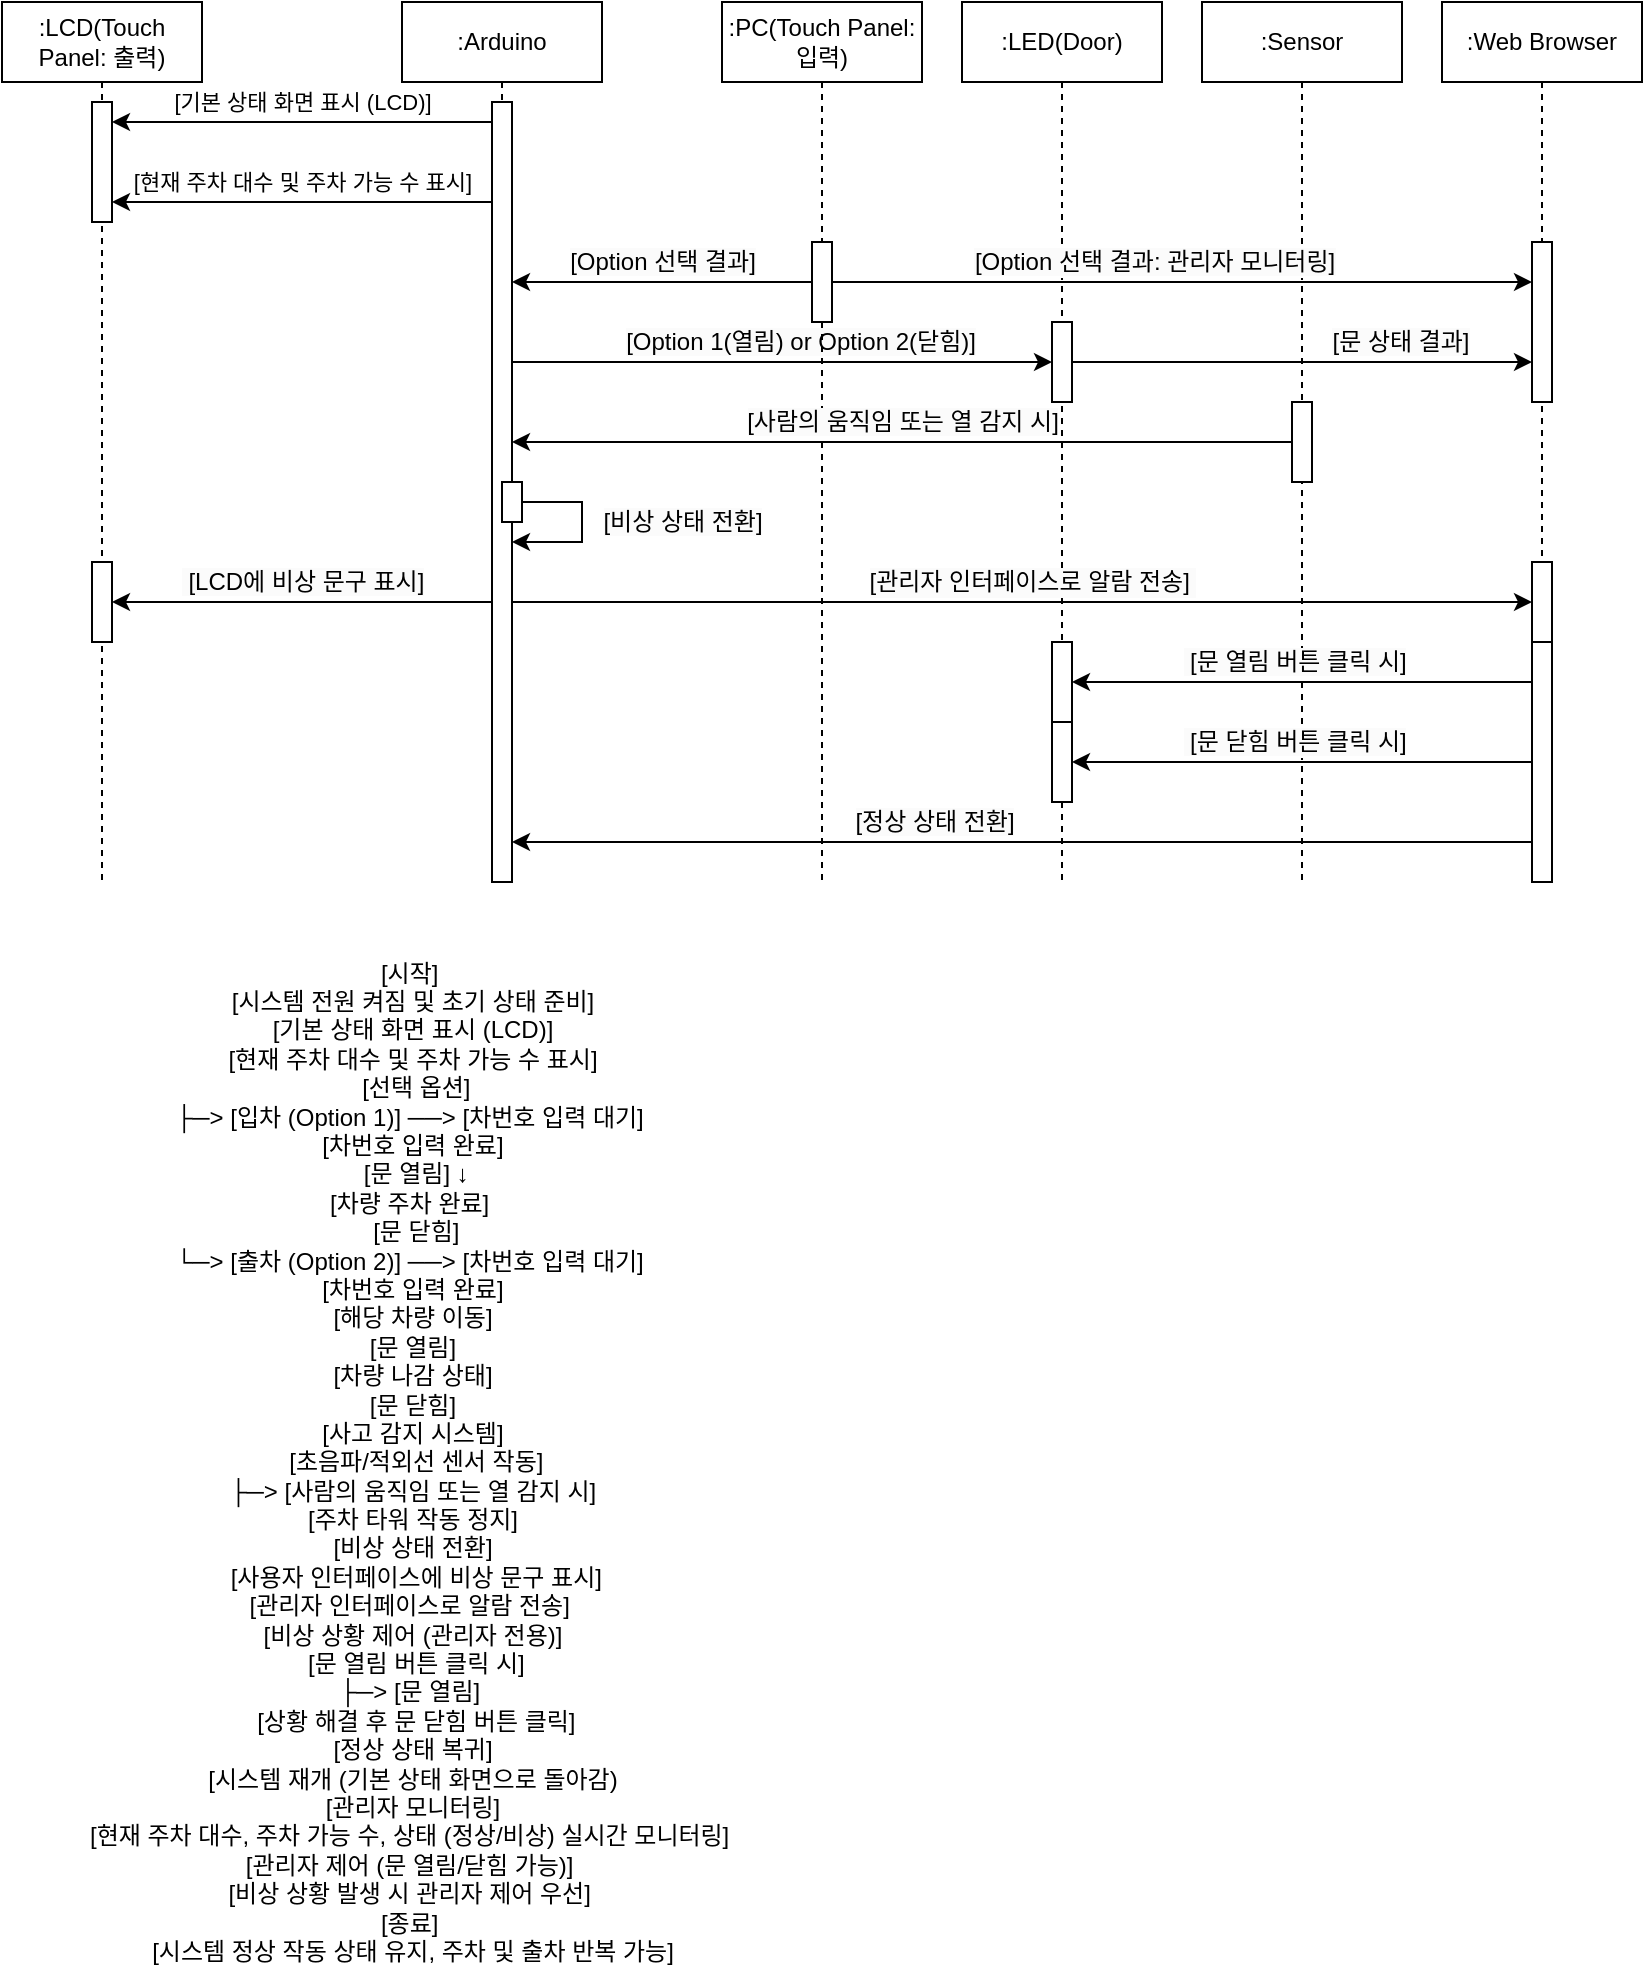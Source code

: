<mxfile version="24.8.4">
  <diagram name="Page-1" id="2YBvvXClWsGukQMizWep">
    <mxGraphModel dx="1316" dy="764" grid="1" gridSize="10" guides="1" tooltips="1" connect="1" arrows="1" fold="1" page="1" pageScale="1" pageWidth="850" pageHeight="1100" math="0" shadow="0">
      <root>
        <mxCell id="0" />
        <mxCell id="1" parent="0" />
        <mxCell id="aM9ryv3xv72pqoxQDRHE-1" value=":Arduino" style="shape=umlLifeline;perimeter=lifelinePerimeter;whiteSpace=wrap;html=1;container=0;dropTarget=0;collapsible=0;recursiveResize=0;outlineConnect=0;portConstraint=eastwest;newEdgeStyle={&quot;edgeStyle&quot;:&quot;elbowEdgeStyle&quot;,&quot;elbow&quot;:&quot;vertical&quot;,&quot;curved&quot;:0,&quot;rounded&quot;:0};" parent="1" vertex="1">
          <mxGeometry x="200" width="100" height="440" as="geometry" />
        </mxCell>
        <mxCell id="aM9ryv3xv72pqoxQDRHE-2" value="" style="html=1;points=[];perimeter=orthogonalPerimeter;outlineConnect=0;targetShapes=umlLifeline;portConstraint=eastwest;newEdgeStyle={&quot;edgeStyle&quot;:&quot;elbowEdgeStyle&quot;,&quot;elbow&quot;:&quot;vertical&quot;,&quot;curved&quot;:0,&quot;rounded&quot;:0};" parent="aM9ryv3xv72pqoxQDRHE-1" vertex="1">
          <mxGeometry x="45" y="50" width="10" height="390" as="geometry" />
        </mxCell>
        <mxCell id="kUY5Iw8k7PPLQJpIpsGs-36" value="" style="html=1;points=[];perimeter=orthogonalPerimeter;outlineConnect=0;targetShapes=umlLifeline;portConstraint=eastwest;newEdgeStyle={&quot;edgeStyle&quot;:&quot;elbowEdgeStyle&quot;,&quot;elbow&quot;:&quot;vertical&quot;,&quot;curved&quot;:0,&quot;rounded&quot;:0};" vertex="1" parent="aM9ryv3xv72pqoxQDRHE-1">
          <mxGeometry x="50" y="240" width="10" height="20" as="geometry" />
        </mxCell>
        <mxCell id="kUY5Iw8k7PPLQJpIpsGs-44" value="&lt;span style=&quot;color: rgb(0, 0, 0); font-family: Helvetica; font-size: 12px; font-style: normal; font-variant-ligatures: normal; font-variant-caps: normal; font-weight: 400; letter-spacing: normal; orphans: 2; text-align: center; text-indent: 0px; text-transform: none; widows: 2; word-spacing: 0px; -webkit-text-stroke-width: 0px; white-space: nowrap; background-color: rgb(251, 251, 251); text-decoration-thickness: initial; text-decoration-style: initial; text-decoration-color: initial; display: inline !important; float: none;&quot;&gt;[비상 상태 전환]&lt;/span&gt;" style="edgeStyle=elbowEdgeStyle;rounded=0;orthogonalLoop=1;jettySize=auto;html=1;elbow=vertical;curved=0;" edge="1" parent="aM9ryv3xv72pqoxQDRHE-1" source="kUY5Iw8k7PPLQJpIpsGs-36" target="aM9ryv3xv72pqoxQDRHE-2">
          <mxGeometry x="-0.059" y="50" relative="1" as="geometry">
            <mxPoint x="120" y="300" as="targetPoint" />
            <Array as="points">
              <mxPoint x="90" y="270" />
            </Array>
            <mxPoint as="offset" />
          </mxGeometry>
        </mxCell>
        <mxCell id="M2XC5RxqRQTcJum-B0b--1" value=":LCD(Touch Panel: 출력)" style="shape=umlLifeline;perimeter=lifelinePerimeter;whiteSpace=wrap;html=1;container=0;dropTarget=0;collapsible=0;recursiveResize=0;outlineConnect=0;portConstraint=eastwest;newEdgeStyle={&quot;edgeStyle&quot;:&quot;elbowEdgeStyle&quot;,&quot;elbow&quot;:&quot;vertical&quot;,&quot;curved&quot;:0,&quot;rounded&quot;:0};size=40;" parent="1" vertex="1">
          <mxGeometry width="100" height="440" as="geometry" />
        </mxCell>
        <mxCell id="M2XC5RxqRQTcJum-B0b--2" value="" style="html=1;points=[];perimeter=orthogonalPerimeter;outlineConnect=0;targetShapes=umlLifeline;portConstraint=eastwest;newEdgeStyle={&quot;edgeStyle&quot;:&quot;elbowEdgeStyle&quot;,&quot;elbow&quot;:&quot;vertical&quot;,&quot;curved&quot;:0,&quot;rounded&quot;:0};" parent="M2XC5RxqRQTcJum-B0b--1" vertex="1">
          <mxGeometry x="45" y="50" width="10" height="60" as="geometry" />
        </mxCell>
        <mxCell id="kUY5Iw8k7PPLQJpIpsGs-31" value="" style="html=1;points=[];perimeter=orthogonalPerimeter;outlineConnect=0;targetShapes=umlLifeline;portConstraint=eastwest;newEdgeStyle={&quot;edgeStyle&quot;:&quot;elbowEdgeStyle&quot;,&quot;elbow&quot;:&quot;vertical&quot;,&quot;curved&quot;:0,&quot;rounded&quot;:0};" vertex="1" parent="M2XC5RxqRQTcJum-B0b--1">
          <mxGeometry x="45" y="280" width="10" height="40" as="geometry" />
        </mxCell>
        <mxCell id="M2XC5RxqRQTcJum-B0b--24" value="&lt;span style=&quot;color: rgb(0, 0, 0); font-family: Helvetica; font-size: 11px; font-style: normal; font-variant-ligatures: normal; font-variant-caps: normal; font-weight: 400; letter-spacing: normal; orphans: 2; text-align: center; text-indent: 0px; text-transform: none; widows: 2; word-spacing: 0px; -webkit-text-stroke-width: 0px; white-space: nowrap; background-color: rgb(255, 255, 255); text-decoration-thickness: initial; text-decoration-style: initial; text-decoration-color: initial; display: inline !important; float: none;&quot;&gt;[기본 상태 화면 표시 (LCD)]&lt;/span&gt;" style="edgeStyle=elbowEdgeStyle;rounded=0;orthogonalLoop=1;jettySize=auto;html=1;elbow=vertical;curved=0;" parent="1" source="aM9ryv3xv72pqoxQDRHE-2" target="M2XC5RxqRQTcJum-B0b--2" edge="1">
          <mxGeometry x="-0.0" y="-10" relative="1" as="geometry">
            <mxPoint as="offset" />
            <mxPoint y="100" as="sourcePoint" />
            <mxPoint x="225.0" y="100.119" as="targetPoint" />
            <Array as="points">
              <mxPoint x="70" y="60" />
              <mxPoint x="210" y="100" />
            </Array>
          </mxGeometry>
        </mxCell>
        <mxCell id="M2XC5RxqRQTcJum-B0b--27" value=":Sensor" style="shape=umlLifeline;perimeter=lifelinePerimeter;whiteSpace=wrap;html=1;container=0;dropTarget=0;collapsible=0;recursiveResize=0;outlineConnect=0;portConstraint=eastwest;newEdgeStyle={&quot;edgeStyle&quot;:&quot;elbowEdgeStyle&quot;,&quot;elbow&quot;:&quot;vertical&quot;,&quot;curved&quot;:0,&quot;rounded&quot;:0};size=40;" parent="1" vertex="1">
          <mxGeometry x="600" width="100" height="440" as="geometry" />
        </mxCell>
        <mxCell id="M2XC5RxqRQTcJum-B0b--28" value="" style="html=1;points=[];perimeter=orthogonalPerimeter;outlineConnect=0;targetShapes=umlLifeline;portConstraint=eastwest;newEdgeStyle={&quot;edgeStyle&quot;:&quot;elbowEdgeStyle&quot;,&quot;elbow&quot;:&quot;vertical&quot;,&quot;curved&quot;:0,&quot;rounded&quot;:0};" parent="M2XC5RxqRQTcJum-B0b--27" vertex="1">
          <mxGeometry x="45" y="200" width="10" height="40" as="geometry" />
        </mxCell>
        <mxCell id="M2XC5RxqRQTcJum-B0b--29" value=":Web Browser" style="shape=umlLifeline;perimeter=lifelinePerimeter;whiteSpace=wrap;html=1;container=0;dropTarget=0;collapsible=0;recursiveResize=0;outlineConnect=0;portConstraint=eastwest;newEdgeStyle={&quot;edgeStyle&quot;:&quot;elbowEdgeStyle&quot;,&quot;elbow&quot;:&quot;vertical&quot;,&quot;curved&quot;:0,&quot;rounded&quot;:0};size=40;" parent="1" vertex="1">
          <mxGeometry x="720" width="100" height="440" as="geometry" />
        </mxCell>
        <mxCell id="M2XC5RxqRQTcJum-B0b--30" value="" style="html=1;points=[];perimeter=orthogonalPerimeter;outlineConnect=0;targetShapes=umlLifeline;portConstraint=eastwest;newEdgeStyle={&quot;edgeStyle&quot;:&quot;elbowEdgeStyle&quot;,&quot;elbow&quot;:&quot;vertical&quot;,&quot;curved&quot;:0,&quot;rounded&quot;:0};" parent="M2XC5RxqRQTcJum-B0b--29" vertex="1">
          <mxGeometry x="45" y="280" width="10" height="40" as="geometry" />
        </mxCell>
        <mxCell id="kUY5Iw8k7PPLQJpIpsGs-47" value="" style="html=1;points=[];perimeter=orthogonalPerimeter;outlineConnect=0;targetShapes=umlLifeline;portConstraint=eastwest;newEdgeStyle={&quot;edgeStyle&quot;:&quot;elbowEdgeStyle&quot;,&quot;elbow&quot;:&quot;vertical&quot;,&quot;curved&quot;:0,&quot;rounded&quot;:0};" vertex="1" parent="M2XC5RxqRQTcJum-B0b--29">
          <mxGeometry x="45" y="320" width="10" height="120" as="geometry" />
        </mxCell>
        <mxCell id="kUY5Iw8k7PPLQJpIpsGs-53" value="" style="html=1;points=[];perimeter=orthogonalPerimeter;outlineConnect=0;targetShapes=umlLifeline;portConstraint=eastwest;newEdgeStyle={&quot;edgeStyle&quot;:&quot;elbowEdgeStyle&quot;,&quot;elbow&quot;:&quot;vertical&quot;,&quot;curved&quot;:0,&quot;rounded&quot;:0};" vertex="1" parent="M2XC5RxqRQTcJum-B0b--29">
          <mxGeometry x="45" y="120" width="10" height="80" as="geometry" />
        </mxCell>
        <mxCell id="M2XC5RxqRQTcJum-B0b--31" value="[현재 주차 대수 및 주차 가능 수 표시]" style="edgeStyle=elbowEdgeStyle;rounded=0;orthogonalLoop=1;jettySize=auto;html=1;elbow=vertical;curved=0;" parent="1" source="aM9ryv3xv72pqoxQDRHE-2" target="M2XC5RxqRQTcJum-B0b--2" edge="1">
          <mxGeometry x="0.003" y="-10" relative="1" as="geometry">
            <mxPoint x="225" y="140" as="sourcePoint" />
            <mxPoint x="20" y="100" as="targetPoint" />
            <Array as="points">
              <mxPoint x="80" y="100" />
              <mxPoint y="140" />
            </Array>
            <mxPoint as="offset" />
          </mxGeometry>
        </mxCell>
        <mxCell id="M2XC5RxqRQTcJum-B0b--39" value="[시작]&amp;nbsp;&lt;div&gt;&amp;nbsp;[시스템 전원 켜짐 및 초기 상태 준비]&amp;nbsp;&lt;div&gt;&amp;nbsp;[기본 상태 화면 표시 (LCD)]&amp;nbsp;&lt;div&gt;&amp;nbsp;[현재 주차 대수 및 주차 가능 수 표시]&amp;nbsp;&lt;div&gt;&amp;nbsp;[선택 옵션]&lt;br&gt;├─&amp;gt; [입차 (Option 1)] ──&amp;gt; [차번호 입력 대기]&amp;nbsp;&lt;div&gt;&amp;nbsp;[차번호 입력 완료]&amp;nbsp;&lt;div&gt;&amp;nbsp;[문 열림]&amp;nbsp;↓&lt;div&gt;[차량 주차 완료]&amp;nbsp;&lt;div&gt;&amp;nbsp;[문 닫힘]&lt;br&gt;└─&amp;gt; [출차 (Option 2)] ──&amp;gt; [차번호 입력 대기]&amp;nbsp;&lt;/div&gt;&lt;div&gt;&lt;div&gt;&amp;nbsp;[차번호 입력 완료]&amp;nbsp;&lt;div&gt;&amp;nbsp;[해당 차량 이동]&amp;nbsp;&lt;div&gt;&amp;nbsp;[문 열림]&amp;nbsp;&lt;div&gt;&amp;nbsp;[차량 나감 상태]&amp;nbsp;&lt;div&gt;&amp;nbsp;[문 닫힘]&amp;nbsp;&lt;div&gt;&amp;nbsp;[사고 감지 시스템]&amp;nbsp;&lt;div&gt;&amp;nbsp;[초음파/적외선 센서 작동]&lt;br&gt;├─&amp;gt; [사람의 움직임 또는 열 감지 시]&lt;br&gt;&lt;div&gt;[주차 타워 작동 정지]&lt;br&gt;&lt;div&gt;[비상 상태 전환]&lt;br&gt;&lt;div&gt;&amp;nbsp;[사용자 인터페이스에 비상 문구 표시]&lt;br&gt;&lt;div&gt;[관리자 인터페이스로 알람 전송]&amp;nbsp;&lt;div&gt;&amp;nbsp;[비상 상황 제어 (관리자 전용)]&amp;nbsp;&lt;div&gt;&amp;nbsp;[문 열림 버튼 클릭 시]&lt;br&gt;├─&amp;gt; [문 열림]&amp;nbsp;&lt;div&gt;&amp;nbsp;[상황 해결 후 문 닫힘 버튼 클릭]&lt;br&gt;&lt;div&gt;[정상 상태 복귀]&lt;br&gt;&lt;div&gt;[시스템 재개 (기본 상태 화면으로 돌아감)&lt;div&gt;&amp;nbsp;[관리자 모니터링]&amp;nbsp;&lt;div&gt;[현재 주차 대수, 주차 가능 수, 상태 (정상/비상) 실시간 모니터링]&amp;nbsp;&lt;div&gt;[관리자 제어 (문 열림/닫힘 가능)]&amp;nbsp;&lt;div&gt;[비상 상황 발생 시 관리자 제어 우선]&amp;nbsp;&lt;/div&gt;&lt;div&gt;&lt;span style=&quot;background-color: initial;&quot;&gt;[종료]&amp;nbsp;&lt;/span&gt;&lt;div&gt;&lt;div&gt;[시스템 정상 작동 상태 유지, 주차 및 출차 반복 가능]&lt;/div&gt;&lt;/div&gt;&lt;/div&gt;&lt;/div&gt;&lt;/div&gt;&lt;/div&gt;&lt;/div&gt;&lt;/div&gt;&lt;/div&gt;&lt;/div&gt;&lt;/div&gt;&lt;/div&gt;&lt;/div&gt;&lt;/div&gt;&lt;/div&gt;&lt;/div&gt;&lt;/div&gt;&lt;/div&gt;&lt;/div&gt;&lt;/div&gt;&lt;/div&gt;&lt;/div&gt;&lt;/div&gt;&lt;/div&gt;&lt;/div&gt;&lt;/div&gt;&lt;/div&gt;&lt;/div&gt;&lt;/div&gt;&lt;/div&gt;" style="text;html=1;align=center;verticalAlign=middle;resizable=0;points=[];autosize=1;strokeColor=none;fillColor=none;" parent="1" vertex="1">
          <mxGeometry x="20" y="470" width="370" height="520" as="geometry" />
        </mxCell>
        <mxCell id="kUY5Iw8k7PPLQJpIpsGs-8" value=":LED(Door)" style="shape=umlLifeline;perimeter=lifelinePerimeter;whiteSpace=wrap;html=1;container=0;dropTarget=0;collapsible=0;recursiveResize=0;outlineConnect=0;portConstraint=eastwest;newEdgeStyle={&quot;edgeStyle&quot;:&quot;elbowEdgeStyle&quot;,&quot;elbow&quot;:&quot;vertical&quot;,&quot;curved&quot;:0,&quot;rounded&quot;:0};size=40;" vertex="1" parent="1">
          <mxGeometry x="480" width="100" height="440" as="geometry" />
        </mxCell>
        <mxCell id="kUY5Iw8k7PPLQJpIpsGs-9" value="" style="html=1;points=[];perimeter=orthogonalPerimeter;outlineConnect=0;targetShapes=umlLifeline;portConstraint=eastwest;newEdgeStyle={&quot;edgeStyle&quot;:&quot;elbowEdgeStyle&quot;,&quot;elbow&quot;:&quot;vertical&quot;,&quot;curved&quot;:0,&quot;rounded&quot;:0};" vertex="1" parent="kUY5Iw8k7PPLQJpIpsGs-8">
          <mxGeometry x="45" y="160" width="10" height="40" as="geometry" />
        </mxCell>
        <mxCell id="kUY5Iw8k7PPLQJpIpsGs-48" value="" style="html=1;points=[];perimeter=orthogonalPerimeter;outlineConnect=0;targetShapes=umlLifeline;portConstraint=eastwest;newEdgeStyle={&quot;edgeStyle&quot;:&quot;elbowEdgeStyle&quot;,&quot;elbow&quot;:&quot;vertical&quot;,&quot;curved&quot;:0,&quot;rounded&quot;:0};" vertex="1" parent="kUY5Iw8k7PPLQJpIpsGs-8">
          <mxGeometry x="45" y="320" width="10" height="40" as="geometry" />
        </mxCell>
        <mxCell id="kUY5Iw8k7PPLQJpIpsGs-51" value="" style="html=1;points=[];perimeter=orthogonalPerimeter;outlineConnect=0;targetShapes=umlLifeline;portConstraint=eastwest;newEdgeStyle={&quot;edgeStyle&quot;:&quot;elbowEdgeStyle&quot;,&quot;elbow&quot;:&quot;vertical&quot;,&quot;curved&quot;:0,&quot;rounded&quot;:0};" vertex="1" parent="kUY5Iw8k7PPLQJpIpsGs-8">
          <mxGeometry x="45" y="360" width="10" height="40" as="geometry" />
        </mxCell>
        <mxCell id="kUY5Iw8k7PPLQJpIpsGs-10" value="&lt;span style=&quot;color: rgb(0, 0, 0); font-family: Helvetica; font-size: 12px; font-style: normal; font-variant-ligatures: normal; font-variant-caps: normal; font-weight: 400; letter-spacing: normal; orphans: 2; text-align: center; text-indent: 0px; text-transform: none; widows: 2; word-spacing: 0px; -webkit-text-stroke-width: 0px; white-space: nowrap; background-color: rgb(251, 251, 251); text-decoration-thickness: initial; text-decoration-style: initial; text-decoration-color: initial; display: inline !important; float: none;&quot;&gt;[Option 1(열림) or&amp;nbsp;&lt;/span&gt;&lt;span style=&quot;font-size: 12px; background-color: rgb(251, 251, 251);&quot;&gt;Option 2(닫힘)]&lt;/span&gt;" style="edgeStyle=elbowEdgeStyle;rounded=0;orthogonalLoop=1;jettySize=auto;html=1;elbow=vertical;curved=0;" edge="1" parent="1" source="aM9ryv3xv72pqoxQDRHE-2" target="kUY5Iw8k7PPLQJpIpsGs-9">
          <mxGeometry x="0.065" y="10" relative="1" as="geometry">
            <mxPoint x="235" y="219.999" as="sourcePoint" />
            <mxPoint x="385" y="220.11" as="targetPoint" />
            <Array as="points">
              <mxPoint x="430" y="180" />
              <mxPoint x="390" y="170" />
            </Array>
            <mxPoint as="offset" />
          </mxGeometry>
        </mxCell>
        <mxCell id="kUY5Iw8k7PPLQJpIpsGs-12" value=":PC(Touch Panel:입력)" style="shape=umlLifeline;perimeter=lifelinePerimeter;whiteSpace=wrap;html=1;container=0;dropTarget=0;collapsible=0;recursiveResize=0;outlineConnect=0;portConstraint=eastwest;newEdgeStyle={&quot;edgeStyle&quot;:&quot;elbowEdgeStyle&quot;,&quot;elbow&quot;:&quot;vertical&quot;,&quot;curved&quot;:0,&quot;rounded&quot;:0};size=40;" vertex="1" parent="1">
          <mxGeometry x="360" width="100" height="440" as="geometry" />
        </mxCell>
        <mxCell id="kUY5Iw8k7PPLQJpIpsGs-13" value="" style="html=1;points=[];perimeter=orthogonalPerimeter;outlineConnect=0;targetShapes=umlLifeline;portConstraint=eastwest;newEdgeStyle={&quot;edgeStyle&quot;:&quot;elbowEdgeStyle&quot;,&quot;elbow&quot;:&quot;vertical&quot;,&quot;curved&quot;:0,&quot;rounded&quot;:0};" vertex="1" parent="kUY5Iw8k7PPLQJpIpsGs-12">
          <mxGeometry x="45" y="120" width="10" height="40" as="geometry" />
        </mxCell>
        <mxCell id="kUY5Iw8k7PPLQJpIpsGs-15" value="&lt;span style=&quot;color: rgb(0, 0, 0); font-family: Helvetica; font-size: 12px; font-style: normal; font-variant-ligatures: normal; font-variant-caps: normal; font-weight: 400; letter-spacing: normal; orphans: 2; text-align: center; text-indent: 0px; text-transform: none; widows: 2; word-spacing: 0px; -webkit-text-stroke-width: 0px; white-space: nowrap; background-color: rgb(251, 251, 251); text-decoration-thickness: initial; text-decoration-style: initial; text-decoration-color: initial; display: inline !important; float: none;&quot;&gt;[Option 선택 결과]&lt;/span&gt;" style="edgeStyle=elbowEdgeStyle;rounded=0;orthogonalLoop=1;jettySize=auto;html=1;elbow=vertical;curved=0;" edge="1" parent="1" source="kUY5Iw8k7PPLQJpIpsGs-13" target="aM9ryv3xv72pqoxQDRHE-2">
          <mxGeometry y="-10" relative="1" as="geometry">
            <mxPoint as="offset" />
          </mxGeometry>
        </mxCell>
        <mxCell id="kUY5Iw8k7PPLQJpIpsGs-21" value="&lt;span style=&quot;color: rgb(0, 0, 0); font-family: Helvetica; font-size: 12px; font-style: normal; font-variant-ligatures: normal; font-variant-caps: normal; font-weight: 400; letter-spacing: normal; orphans: 2; text-align: center; text-indent: 0px; text-transform: none; widows: 2; word-spacing: 0px; -webkit-text-stroke-width: 0px; white-space: nowrap; background-color: rgb(251, 251, 251); text-decoration-thickness: initial; text-decoration-style: initial; text-decoration-color: initial; display: inline !important; float: none;&quot;&gt;[사람의 움직임 또는 열 감지 시]&lt;/span&gt;" style="edgeStyle=elbowEdgeStyle;rounded=0;orthogonalLoop=1;jettySize=auto;html=1;elbow=vertical;curved=0;" edge="1" parent="1" source="M2XC5RxqRQTcJum-B0b--28" target="aM9ryv3xv72pqoxQDRHE-2">
          <mxGeometry y="-10" relative="1" as="geometry">
            <Array as="points">
              <mxPoint x="440" y="220" />
              <mxPoint x="470" y="210" />
            </Array>
            <mxPoint as="offset" />
          </mxGeometry>
        </mxCell>
        <mxCell id="kUY5Iw8k7PPLQJpIpsGs-25" value="&lt;div style=&quot;forced-color-adjust: none; color: rgb(0, 0, 0); font-family: Helvetica; font-size: 12px; font-style: normal; font-variant-ligatures: normal; font-variant-caps: normal; font-weight: 400; letter-spacing: normal; orphans: 2; text-align: center; text-indent: 0px; text-transform: none; widows: 2; word-spacing: 0px; -webkit-text-stroke-width: 0px; white-space: nowrap; background-color: rgb(251, 251, 251); text-decoration-thickness: initial; text-decoration-style: initial; text-decoration-color: initial;&quot;&gt;[관리자 인터페이스로 알람 전송]&amp;nbsp;&lt;/div&gt;" style="edgeStyle=elbowEdgeStyle;rounded=0;orthogonalLoop=1;jettySize=auto;html=1;elbow=vertical;curved=0;" edge="1" parent="1" source="aM9ryv3xv72pqoxQDRHE-2" target="M2XC5RxqRQTcJum-B0b--30">
          <mxGeometry x="0.018" y="10" relative="1" as="geometry">
            <Array as="points">
              <mxPoint x="730" y="300" />
              <mxPoint x="510" y="260" />
            </Array>
            <mxPoint as="offset" />
          </mxGeometry>
        </mxCell>
        <mxCell id="kUY5Iw8k7PPLQJpIpsGs-32" value="&lt;span style=&quot;forced-color-adjust: none; color: rgb(0, 0, 0); font-family: Helvetica; font-style: normal; font-variant-ligatures: normal; font-variant-caps: normal; font-weight: 400; letter-spacing: normal; orphans: 2; text-align: center; text-indent: 0px; text-transform: none; widows: 2; word-spacing: 0px; -webkit-text-stroke-width: 0px; white-space: nowrap; text-decoration-thickness: initial; text-decoration-style: initial; text-decoration-color: initial; font-size: 12px; background-color: rgb(251, 251, 251); float: none; display: inline !important;&quot;&gt;&amp;nbsp;[LCD에 비상 문구 표시]&lt;/span&gt;" style="edgeStyle=elbowEdgeStyle;rounded=0;orthogonalLoop=1;jettySize=auto;html=1;elbow=vertical;curved=0;" edge="1" parent="1" source="aM9ryv3xv72pqoxQDRHE-2" target="kUY5Iw8k7PPLQJpIpsGs-31">
          <mxGeometry y="-10" relative="1" as="geometry">
            <mxPoint x="225" y="270.0" as="sourcePoint" />
            <mxPoint x="20" y="270" as="targetPoint" />
            <Array as="points">
              <mxPoint x="100" y="300" />
            </Array>
            <mxPoint as="offset" />
          </mxGeometry>
        </mxCell>
        <mxCell id="kUY5Iw8k7PPLQJpIpsGs-49" value="&lt;span style=&quot;color: rgb(0, 0, 0); font-family: Helvetica; font-size: 12px; font-style: normal; font-variant-ligatures: normal; font-variant-caps: normal; font-weight: 400; letter-spacing: normal; orphans: 2; text-align: center; text-indent: 0px; text-transform: none; widows: 2; word-spacing: 0px; -webkit-text-stroke-width: 0px; white-space: nowrap; background-color: rgb(251, 251, 251); text-decoration-thickness: initial; text-decoration-style: initial; text-decoration-color: initial; display: inline !important; float: none;&quot;&gt;&amp;nbsp;[문 열림 버튼 클릭 시]&lt;/span&gt;" style="edgeStyle=elbowEdgeStyle;rounded=0;orthogonalLoop=1;jettySize=auto;html=1;elbow=vertical;curved=0;" edge="1" parent="1" source="kUY5Iw8k7PPLQJpIpsGs-47" target="kUY5Iw8k7PPLQJpIpsGs-48">
          <mxGeometry x="0.036" y="-10" relative="1" as="geometry">
            <mxPoint as="offset" />
          </mxGeometry>
        </mxCell>
        <mxCell id="kUY5Iw8k7PPLQJpIpsGs-50" value="&lt;span style=&quot;color: rgb(0, 0, 0); font-family: Helvetica; font-size: 12px; font-style: normal; font-variant-ligatures: normal; font-variant-caps: normal; font-weight: 400; letter-spacing: normal; orphans: 2; text-align: center; text-indent: 0px; text-transform: none; widows: 2; word-spacing: 0px; -webkit-text-stroke-width: 0px; white-space: nowrap; background-color: rgb(251, 251, 251); text-decoration-thickness: initial; text-decoration-style: initial; text-decoration-color: initial; display: inline !important; float: none;&quot;&gt;[정상 상태 전환]&lt;/span&gt;" style="edgeStyle=elbowEdgeStyle;rounded=0;orthogonalLoop=1;jettySize=auto;html=1;elbow=vertical;curved=0;" edge="1" parent="1">
          <mxGeometry x="0.175" y="-10" relative="1" as="geometry">
            <mxPoint x="765" y="420" as="sourcePoint" />
            <mxPoint x="255" y="420" as="targetPoint" />
            <mxPoint as="offset" />
          </mxGeometry>
        </mxCell>
        <mxCell id="kUY5Iw8k7PPLQJpIpsGs-52" value="&lt;span style=&quot;color: rgb(0, 0, 0); font-family: Helvetica; font-size: 12px; font-style: normal; font-variant-ligatures: normal; font-variant-caps: normal; font-weight: 400; letter-spacing: normal; orphans: 2; text-align: center; text-indent: 0px; text-transform: none; widows: 2; word-spacing: 0px; -webkit-text-stroke-width: 0px; white-space: nowrap; background-color: rgb(251, 251, 251); text-decoration-thickness: initial; text-decoration-style: initial; text-decoration-color: initial; display: inline !important; float: none;&quot;&gt;&amp;nbsp;[문 닫힘 버튼 클릭 시]&lt;/span&gt;" style="edgeStyle=elbowEdgeStyle;rounded=0;orthogonalLoop=1;jettySize=auto;html=1;elbow=vertical;curved=0;" edge="1" parent="1" source="kUY5Iw8k7PPLQJpIpsGs-47" target="kUY5Iw8k7PPLQJpIpsGs-51">
          <mxGeometry x="0.036" y="-10" relative="1" as="geometry">
            <mxPoint as="offset" />
          </mxGeometry>
        </mxCell>
        <mxCell id="kUY5Iw8k7PPLQJpIpsGs-54" value="&lt;span style=&quot;color: rgb(0, 0, 0); font-family: Helvetica; font-size: 12px; font-style: normal; font-variant-ligatures: normal; font-variant-caps: normal; font-weight: 400; letter-spacing: normal; orphans: 2; text-align: center; text-indent: 0px; text-transform: none; widows: 2; word-spacing: 0px; -webkit-text-stroke-width: 0px; white-space: nowrap; background-color: rgb(251, 251, 251); text-decoration-thickness: initial; text-decoration-style: initial; text-decoration-color: initial; display: inline !important; float: none;&quot;&gt;[Option 선택 결과: 관리자 모니터링]&lt;/span&gt;" style="edgeStyle=elbowEdgeStyle;rounded=0;orthogonalLoop=1;jettySize=auto;html=1;elbow=vertical;curved=0;" edge="1" parent="1" source="kUY5Iw8k7PPLQJpIpsGs-13" target="kUY5Iw8k7PPLQJpIpsGs-53">
          <mxGeometry x="-0.079" y="10" relative="1" as="geometry">
            <mxPoint as="offset" />
          </mxGeometry>
        </mxCell>
        <mxCell id="kUY5Iw8k7PPLQJpIpsGs-55" value="&lt;span style=&quot;color: rgb(0, 0, 0); font-family: Helvetica; font-size: 12px; font-style: normal; font-variant-ligatures: normal; font-variant-caps: normal; font-weight: 400; letter-spacing: normal; orphans: 2; text-align: center; text-indent: 0px; text-transform: none; widows: 2; word-spacing: 0px; -webkit-text-stroke-width: 0px; white-space: nowrap; background-color: rgb(251, 251, 251); text-decoration-thickness: initial; text-decoration-style: initial; text-decoration-color: initial; display: inline !important; float: none;&quot;&gt;[문 상태 결과]&lt;/span&gt;" style="edgeStyle=elbowEdgeStyle;rounded=0;orthogonalLoop=1;jettySize=auto;html=1;elbow=vertical;curved=0;" edge="1" parent="1" source="kUY5Iw8k7PPLQJpIpsGs-9" target="kUY5Iw8k7PPLQJpIpsGs-53">
          <mxGeometry x="0.423" y="10" relative="1" as="geometry">
            <mxPoint as="offset" />
          </mxGeometry>
        </mxCell>
      </root>
    </mxGraphModel>
  </diagram>
</mxfile>
